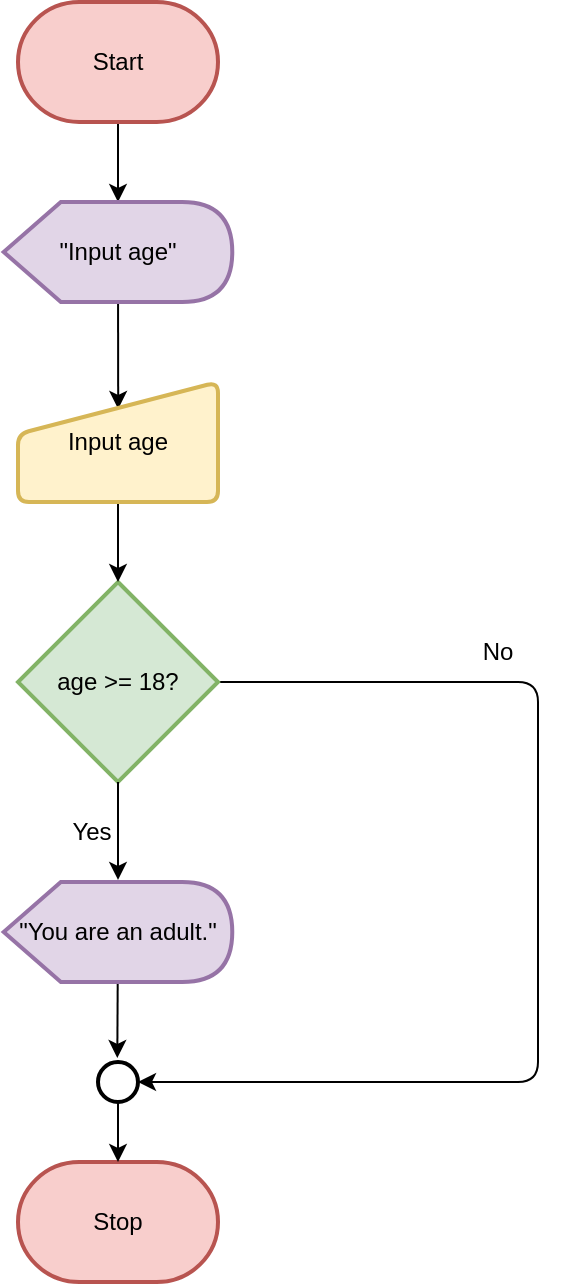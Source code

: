 <mxfile>
    <diagram id="rWnzSot6EIPLuWlhTSGt" name="Page-1">
        <mxGraphModel dx="262" dy="321" grid="1" gridSize="10" guides="1" tooltips="1" connect="1" arrows="1" fold="1" page="1" pageScale="1" pageWidth="850" pageHeight="1100" math="0" shadow="0">
            <root>
                <mxCell id="0"/>
                <mxCell id="1" parent="0"/>
                <mxCell id="8" style="edgeStyle=none;html=1;" edge="1" parent="1" source="2">
                    <mxGeometry relative="1" as="geometry">
                        <mxPoint x="363" y="330" as="targetPoint"/>
                    </mxGeometry>
                </mxCell>
                <mxCell id="2" value="Start" style="strokeWidth=2;html=1;shape=mxgraph.flowchart.terminator;whiteSpace=wrap;fillColor=#f8cecc;strokeColor=#b85450;" vertex="1" parent="1">
                    <mxGeometry x="313" y="230" width="100" height="60" as="geometry"/>
                </mxCell>
                <mxCell id="10" style="edgeStyle=none;html=1;entryX=0.501;entryY=0.225;entryDx=0;entryDy=0;entryPerimeter=0;" edge="1" parent="1" source="3" target="21">
                    <mxGeometry relative="1" as="geometry">
                        <mxPoint x="363" y="420" as="targetPoint"/>
                    </mxGeometry>
                </mxCell>
                <mxCell id="3" value="&quot;Input age&quot;" style="shape=display;whiteSpace=wrap;html=1;strokeWidth=2;fillColor=#e1d5e7;strokeColor=#9673a6;" vertex="1" parent="1">
                    <mxGeometry x="305.85" y="330" width="114.29" height="50" as="geometry"/>
                </mxCell>
                <mxCell id="20" style="edgeStyle=none;html=1;entryX=1;entryY=0.5;entryDx=0;entryDy=0;entryPerimeter=0;" edge="1" parent="1" source="11" target="15">
                    <mxGeometry relative="1" as="geometry">
                        <mxPoint x="503" y="570" as="targetPoint"/>
                        <Array as="points">
                            <mxPoint x="573" y="570"/>
                            <mxPoint x="573" y="770"/>
                        </Array>
                    </mxGeometry>
                </mxCell>
                <mxCell id="11" value="age &amp;gt;= 18?" style="strokeWidth=2;html=1;shape=mxgraph.flowchart.decision;whiteSpace=wrap;fillColor=#d5e8d4;strokeColor=#82b366;" vertex="1" parent="1">
                    <mxGeometry x="313" y="520" width="100" height="100" as="geometry"/>
                </mxCell>
                <mxCell id="12" style="edgeStyle=none;html=1;entryX=0.5;entryY=0;entryDx=0;entryDy=0;entryPerimeter=0;" edge="1" parent="1" target="11">
                    <mxGeometry relative="1" as="geometry">
                        <mxPoint x="363" y="480" as="sourcePoint"/>
                    </mxGeometry>
                </mxCell>
                <mxCell id="15" value="" style="strokeWidth=2;html=1;shape=mxgraph.flowchart.start_2;whiteSpace=wrap;" vertex="1" parent="1">
                    <mxGeometry x="353" y="760" width="20" height="20" as="geometry"/>
                </mxCell>
                <mxCell id="16" style="edgeStyle=none;html=1;entryX=0.483;entryY=-0.1;entryDx=0;entryDy=0;entryPerimeter=0;" edge="1" parent="1" target="15">
                    <mxGeometry relative="1" as="geometry">
                        <mxPoint x="362.85" y="720" as="sourcePoint"/>
                    </mxGeometry>
                </mxCell>
                <mxCell id="17" value="Stop" style="strokeWidth=2;html=1;shape=mxgraph.flowchart.terminator;whiteSpace=wrap;fillColor=#f8cecc;strokeColor=#b85450;" vertex="1" parent="1">
                    <mxGeometry x="313" y="810" width="100" height="60" as="geometry"/>
                </mxCell>
                <mxCell id="18" style="edgeStyle=none;html=1;entryX=0.5;entryY=0;entryDx=0;entryDy=0;entryPerimeter=0;" edge="1" parent="1" source="15" target="17">
                    <mxGeometry relative="1" as="geometry"/>
                </mxCell>
                <mxCell id="21" value="Input age" style="html=1;strokeWidth=2;shape=manualInput;whiteSpace=wrap;rounded=1;size=26;arcSize=11;fillColor=#fff2cc;strokeColor=#d6b656;" vertex="1" parent="1">
                    <mxGeometry x="313" y="420" width="100" height="60" as="geometry"/>
                </mxCell>
                <mxCell id="22" value="No" style="text;strokeColor=none;align=center;fillColor=none;html=1;verticalAlign=middle;whiteSpace=wrap;rounded=0;" vertex="1" parent="1">
                    <mxGeometry x="523" y="540" width="60" height="30" as="geometry"/>
                </mxCell>
                <mxCell id="23" value="Yes" style="text;strokeColor=none;align=center;fillColor=none;html=1;verticalAlign=middle;whiteSpace=wrap;rounded=0;" vertex="1" parent="1">
                    <mxGeometry x="320" y="630" width="60" height="30" as="geometry"/>
                </mxCell>
                <mxCell id="25" value="&lt;span style=&quot;color: rgb(0, 0, 0);&quot;&gt;&quot;You are an adult.&quot;&lt;/span&gt;" style="shape=display;whiteSpace=wrap;html=1;strokeWidth=2;fillColor=#e1d5e7;strokeColor=#9673a6;" vertex="1" parent="1">
                    <mxGeometry x="305.85" y="670" width="114.29" height="50" as="geometry"/>
                </mxCell>
                <mxCell id="27" style="edgeStyle=none;html=1;entryX=0.5;entryY=-0.021;entryDx=0;entryDy=0;entryPerimeter=0;" edge="1" parent="1" source="11" target="25">
                    <mxGeometry relative="1" as="geometry"/>
                </mxCell>
            </root>
        </mxGraphModel>
    </diagram>
</mxfile>